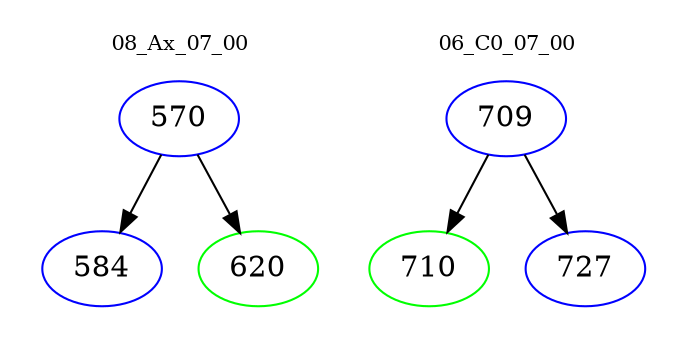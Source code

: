 digraph{
subgraph cluster_0 {
color = white
label = "08_Ax_07_00";
fontsize=10;
T0_570 [label="570", color="blue"]
T0_570 -> T0_584 [color="black"]
T0_584 [label="584", color="blue"]
T0_570 -> T0_620 [color="black"]
T0_620 [label="620", color="green"]
}
subgraph cluster_1 {
color = white
label = "06_C0_07_00";
fontsize=10;
T1_709 [label="709", color="blue"]
T1_709 -> T1_710 [color="black"]
T1_710 [label="710", color="green"]
T1_709 -> T1_727 [color="black"]
T1_727 [label="727", color="blue"]
}
}
